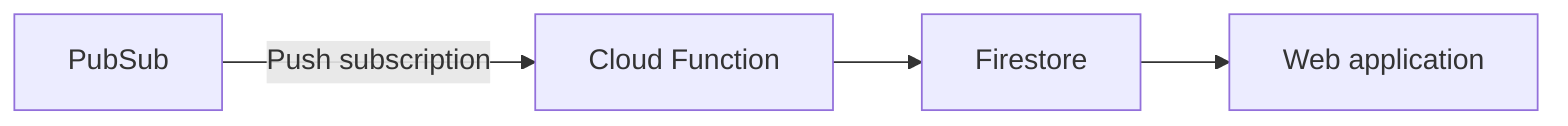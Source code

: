 graph LR
A[PubSub] -->|Push subscription| B[Cloud Function]
B --> C[Firestore]
C --> D[Web application]